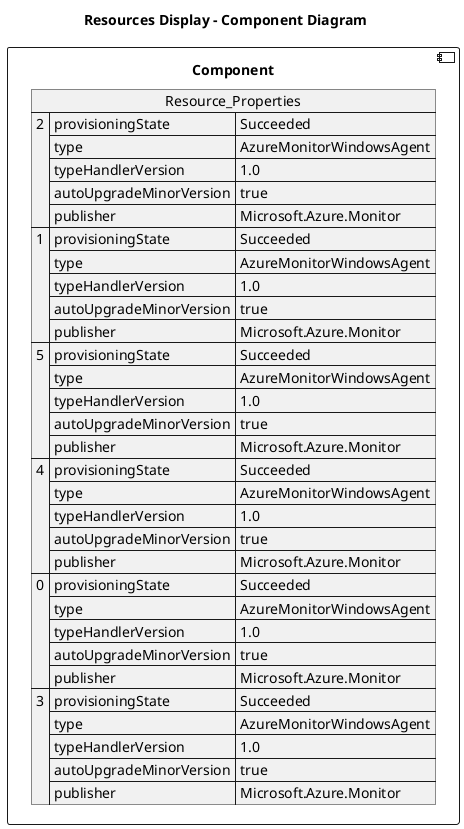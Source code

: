 @startuml

title Resources Display - Component Diagram

component Component {

json  Resource_Properties {
  "2": {
    "provisioningState": "Succeeded",
    "type": "AzureMonitorWindowsAgent",
    "typeHandlerVersion": "1.0",
    "autoUpgradeMinorVersion": true,
    "publisher": "Microsoft.Azure.Monitor"
  },
  "1": {
    "provisioningState": "Succeeded",
    "type": "AzureMonitorWindowsAgent",
    "typeHandlerVersion": "1.0",
    "autoUpgradeMinorVersion": true,
    "publisher": "Microsoft.Azure.Monitor"
  },
  "5": {
    "provisioningState": "Succeeded",
    "type": "AzureMonitorWindowsAgent",
    "typeHandlerVersion": "1.0",
    "autoUpgradeMinorVersion": true,
    "publisher": "Microsoft.Azure.Monitor"
  },
  "4": {
    "provisioningState": "Succeeded",
    "type": "AzureMonitorWindowsAgent",
    "typeHandlerVersion": "1.0",
    "autoUpgradeMinorVersion": true,
    "publisher": "Microsoft.Azure.Monitor"
  },
  "0": {
    "provisioningState": "Succeeded",
    "type": "AzureMonitorWindowsAgent",
    "typeHandlerVersion": "1.0",
    "autoUpgradeMinorVersion": true,
    "publisher": "Microsoft.Azure.Monitor"
  },
  "3": {
    "provisioningState": "Succeeded",
    "type": "AzureMonitorWindowsAgent",
    "typeHandlerVersion": "1.0",
    "autoUpgradeMinorVersion": true,
    "publisher": "Microsoft.Azure.Monitor"
  }
}
}
@enduml
